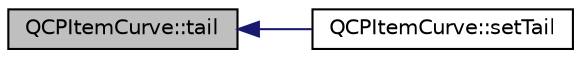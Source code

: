 digraph "QCPItemCurve::tail"
{
  edge [fontname="Helvetica",fontsize="10",labelfontname="Helvetica",labelfontsize="10"];
  node [fontname="Helvetica",fontsize="10",shape=record];
  rankdir="LR";
  Node1 [label="QCPItemCurve::tail",height=0.2,width=0.4,color="black", fillcolor="grey75", style="filled", fontcolor="black"];
  Node1 -> Node2 [dir="back",color="midnightblue",fontsize="10",style="solid",fontname="Helvetica"];
  Node2 [label="QCPItemCurve::setTail",height=0.2,width=0.4,color="black", fillcolor="white", style="filled",URL="$class_q_c_p_item_curve.html#ac3488d8b1a6489c845dc5bff3ef71124"];
}
